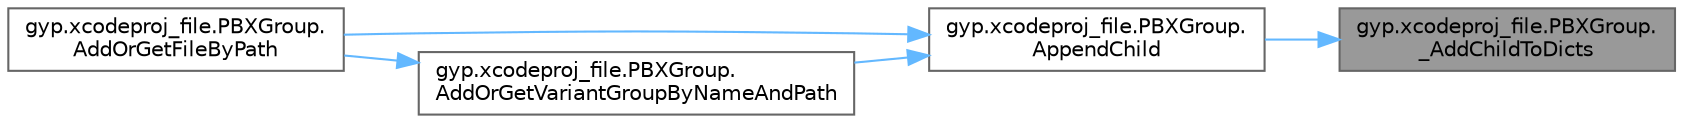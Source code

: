 digraph "gyp.xcodeproj_file.PBXGroup._AddChildToDicts"
{
 // LATEX_PDF_SIZE
  bgcolor="transparent";
  edge [fontname=Helvetica,fontsize=10,labelfontname=Helvetica,labelfontsize=10];
  node [fontname=Helvetica,fontsize=10,shape=box,height=0.2,width=0.4];
  rankdir="RL";
  Node1 [id="Node000001",label="gyp.xcodeproj_file.PBXGroup.\l_AddChildToDicts",height=0.2,width=0.4,color="gray40", fillcolor="grey60", style="filled", fontcolor="black",tooltip=" "];
  Node1 -> Node2 [id="edge5_Node000001_Node000002",dir="back",color="steelblue1",style="solid",tooltip=" "];
  Node2 [id="Node000002",label="gyp.xcodeproj_file.PBXGroup.\lAppendChild",height=0.2,width=0.4,color="grey40", fillcolor="white", style="filled",URL="$classgyp_1_1xcodeproj__file_1_1_p_b_x_group.html#ae8bc3091a8a0ff26eace5006b5a2b2c3",tooltip=" "];
  Node2 -> Node3 [id="edge6_Node000002_Node000003",dir="back",color="steelblue1",style="solid",tooltip=" "];
  Node3 [id="Node000003",label="gyp.xcodeproj_file.PBXGroup.\lAddOrGetFileByPath",height=0.2,width=0.4,color="grey40", fillcolor="white", style="filled",URL="$classgyp_1_1xcodeproj__file_1_1_p_b_x_group.html#af3100dcb7c5295b3108144306525c447",tooltip=" "];
  Node2 -> Node4 [id="edge7_Node000002_Node000004",dir="back",color="steelblue1",style="solid",tooltip=" "];
  Node4 [id="Node000004",label="gyp.xcodeproj_file.PBXGroup.\lAddOrGetVariantGroupByNameAndPath",height=0.2,width=0.4,color="grey40", fillcolor="white", style="filled",URL="$classgyp_1_1xcodeproj__file_1_1_p_b_x_group.html#a3fbb209475867b1530e1f95523f51eeb",tooltip=" "];
  Node4 -> Node3 [id="edge8_Node000004_Node000003",dir="back",color="steelblue1",style="solid",tooltip=" "];
}
